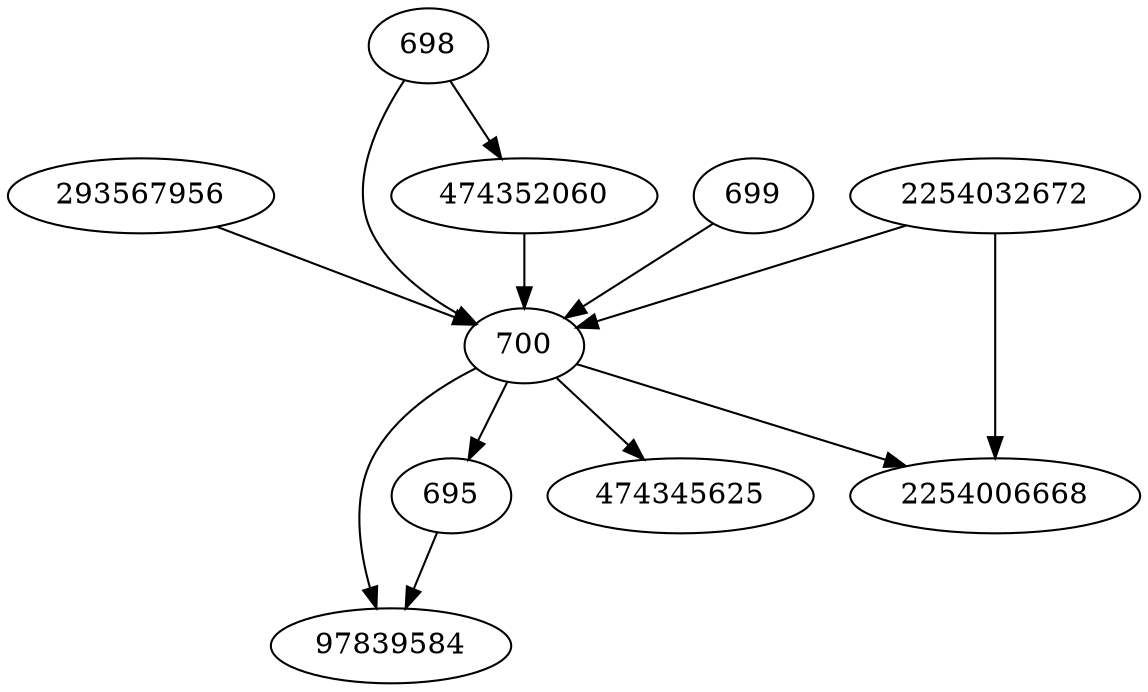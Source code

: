 strict digraph  {
2254032672;
97839584;
700;
2254006668;
293567956;
695;
474345625;
698;
699;
474352060;
2254032672 -> 2254006668;
2254032672 -> 700;
700 -> 474345625;
700 -> 2254006668;
700 -> 97839584;
700 -> 695;
293567956 -> 700;
695 -> 97839584;
698 -> 474352060;
698 -> 700;
699 -> 700;
474352060 -> 700;
}
